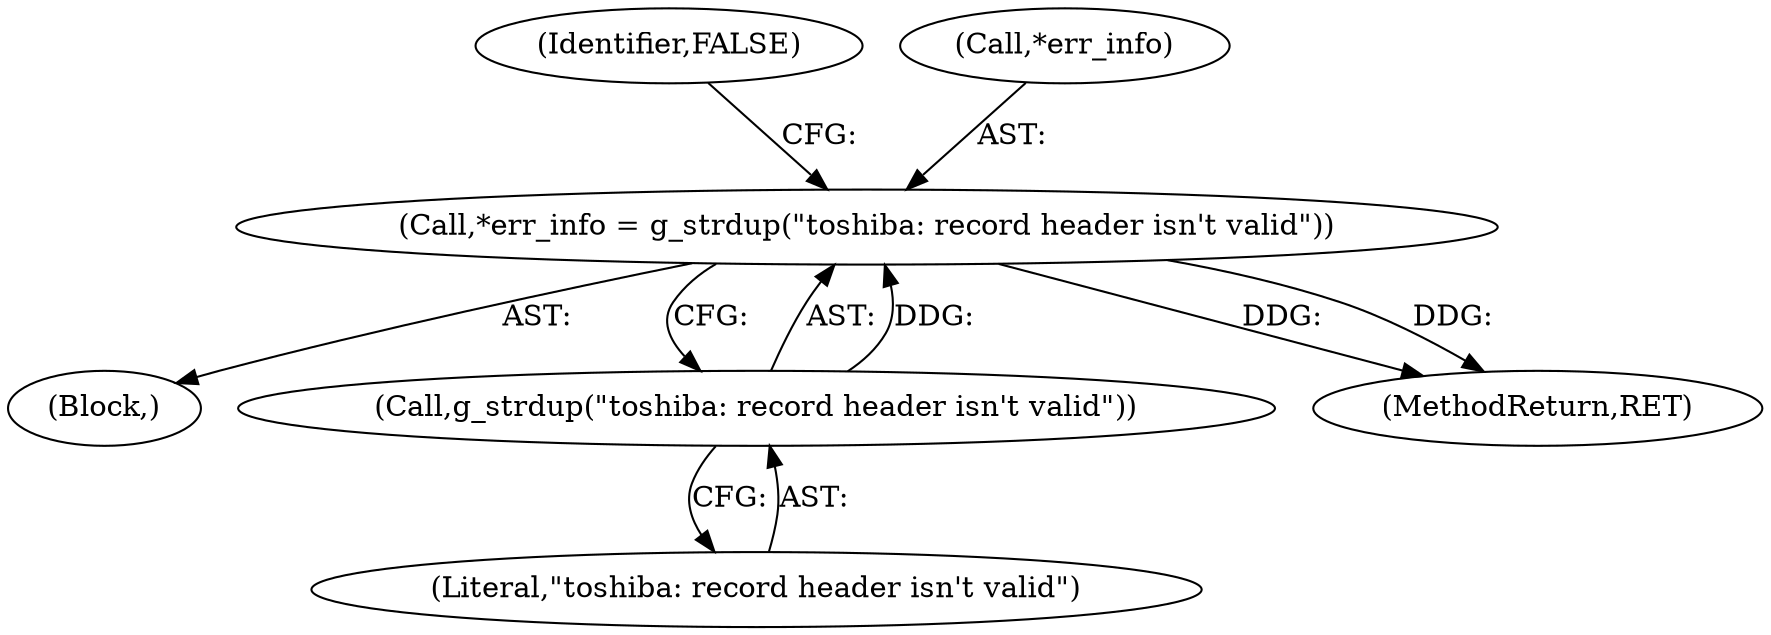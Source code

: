 digraph "0_wireshark_3270dfac43da861c714df76513456b46765ff47f@API" {
"1000187" [label="(Call,*err_info = g_strdup(\"toshiba: record header isn't valid\"))"];
"1000190" [label="(Call,g_strdup(\"toshiba: record header isn't valid\"))"];
"1000193" [label="(Identifier,FALSE)"];
"1000182" [label="(Block,)"];
"1000188" [label="(Call,*err_info)"];
"1000476" [label="(MethodReturn,RET)"];
"1000191" [label="(Literal,\"toshiba: record header isn't valid\")"];
"1000187" [label="(Call,*err_info = g_strdup(\"toshiba: record header isn't valid\"))"];
"1000190" [label="(Call,g_strdup(\"toshiba: record header isn't valid\"))"];
"1000187" -> "1000182"  [label="AST: "];
"1000187" -> "1000190"  [label="CFG: "];
"1000188" -> "1000187"  [label="AST: "];
"1000190" -> "1000187"  [label="AST: "];
"1000193" -> "1000187"  [label="CFG: "];
"1000187" -> "1000476"  [label="DDG: "];
"1000187" -> "1000476"  [label="DDG: "];
"1000190" -> "1000187"  [label="DDG: "];
"1000190" -> "1000191"  [label="CFG: "];
"1000191" -> "1000190"  [label="AST: "];
}
